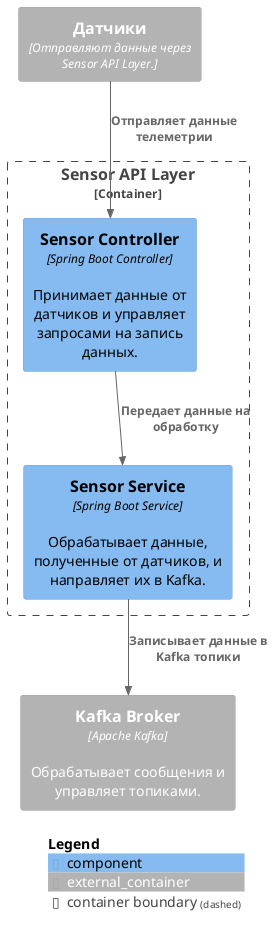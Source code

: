 @startuml
!include <C4/C4_Component>

Container_Boundary(sensorApiLayerContainer, "Sensor API Layer") {

    Component(sensorController, "Sensor Controller", "Spring Boot Controller", "Принимает данные от датчиков и управляет запросами на запись данных.")
    Component(sensorService, "Sensor Service", "Spring Boot Service", "Обрабатывает данные, полученные от датчиков, и направляет их в Kafka.")

}

Container_Ext(kafkaBroker, "Kafka Broker", "Apache Kafka", "Обрабатывает сообщения и управляет топиками.")
Container_Ext(sensor, "Датчики", "Отправляют данные через Sensor API Layer.")

Rel(sensor, sensorController, "Отправляет данные телеметрии")
Rel(sensorController, sensorService, "Передает данные на обработку")
Rel(sensorService, kafkaBroker, "Записывает данные в Kafka топики")

SHOW_LEGEND()
@enduml
